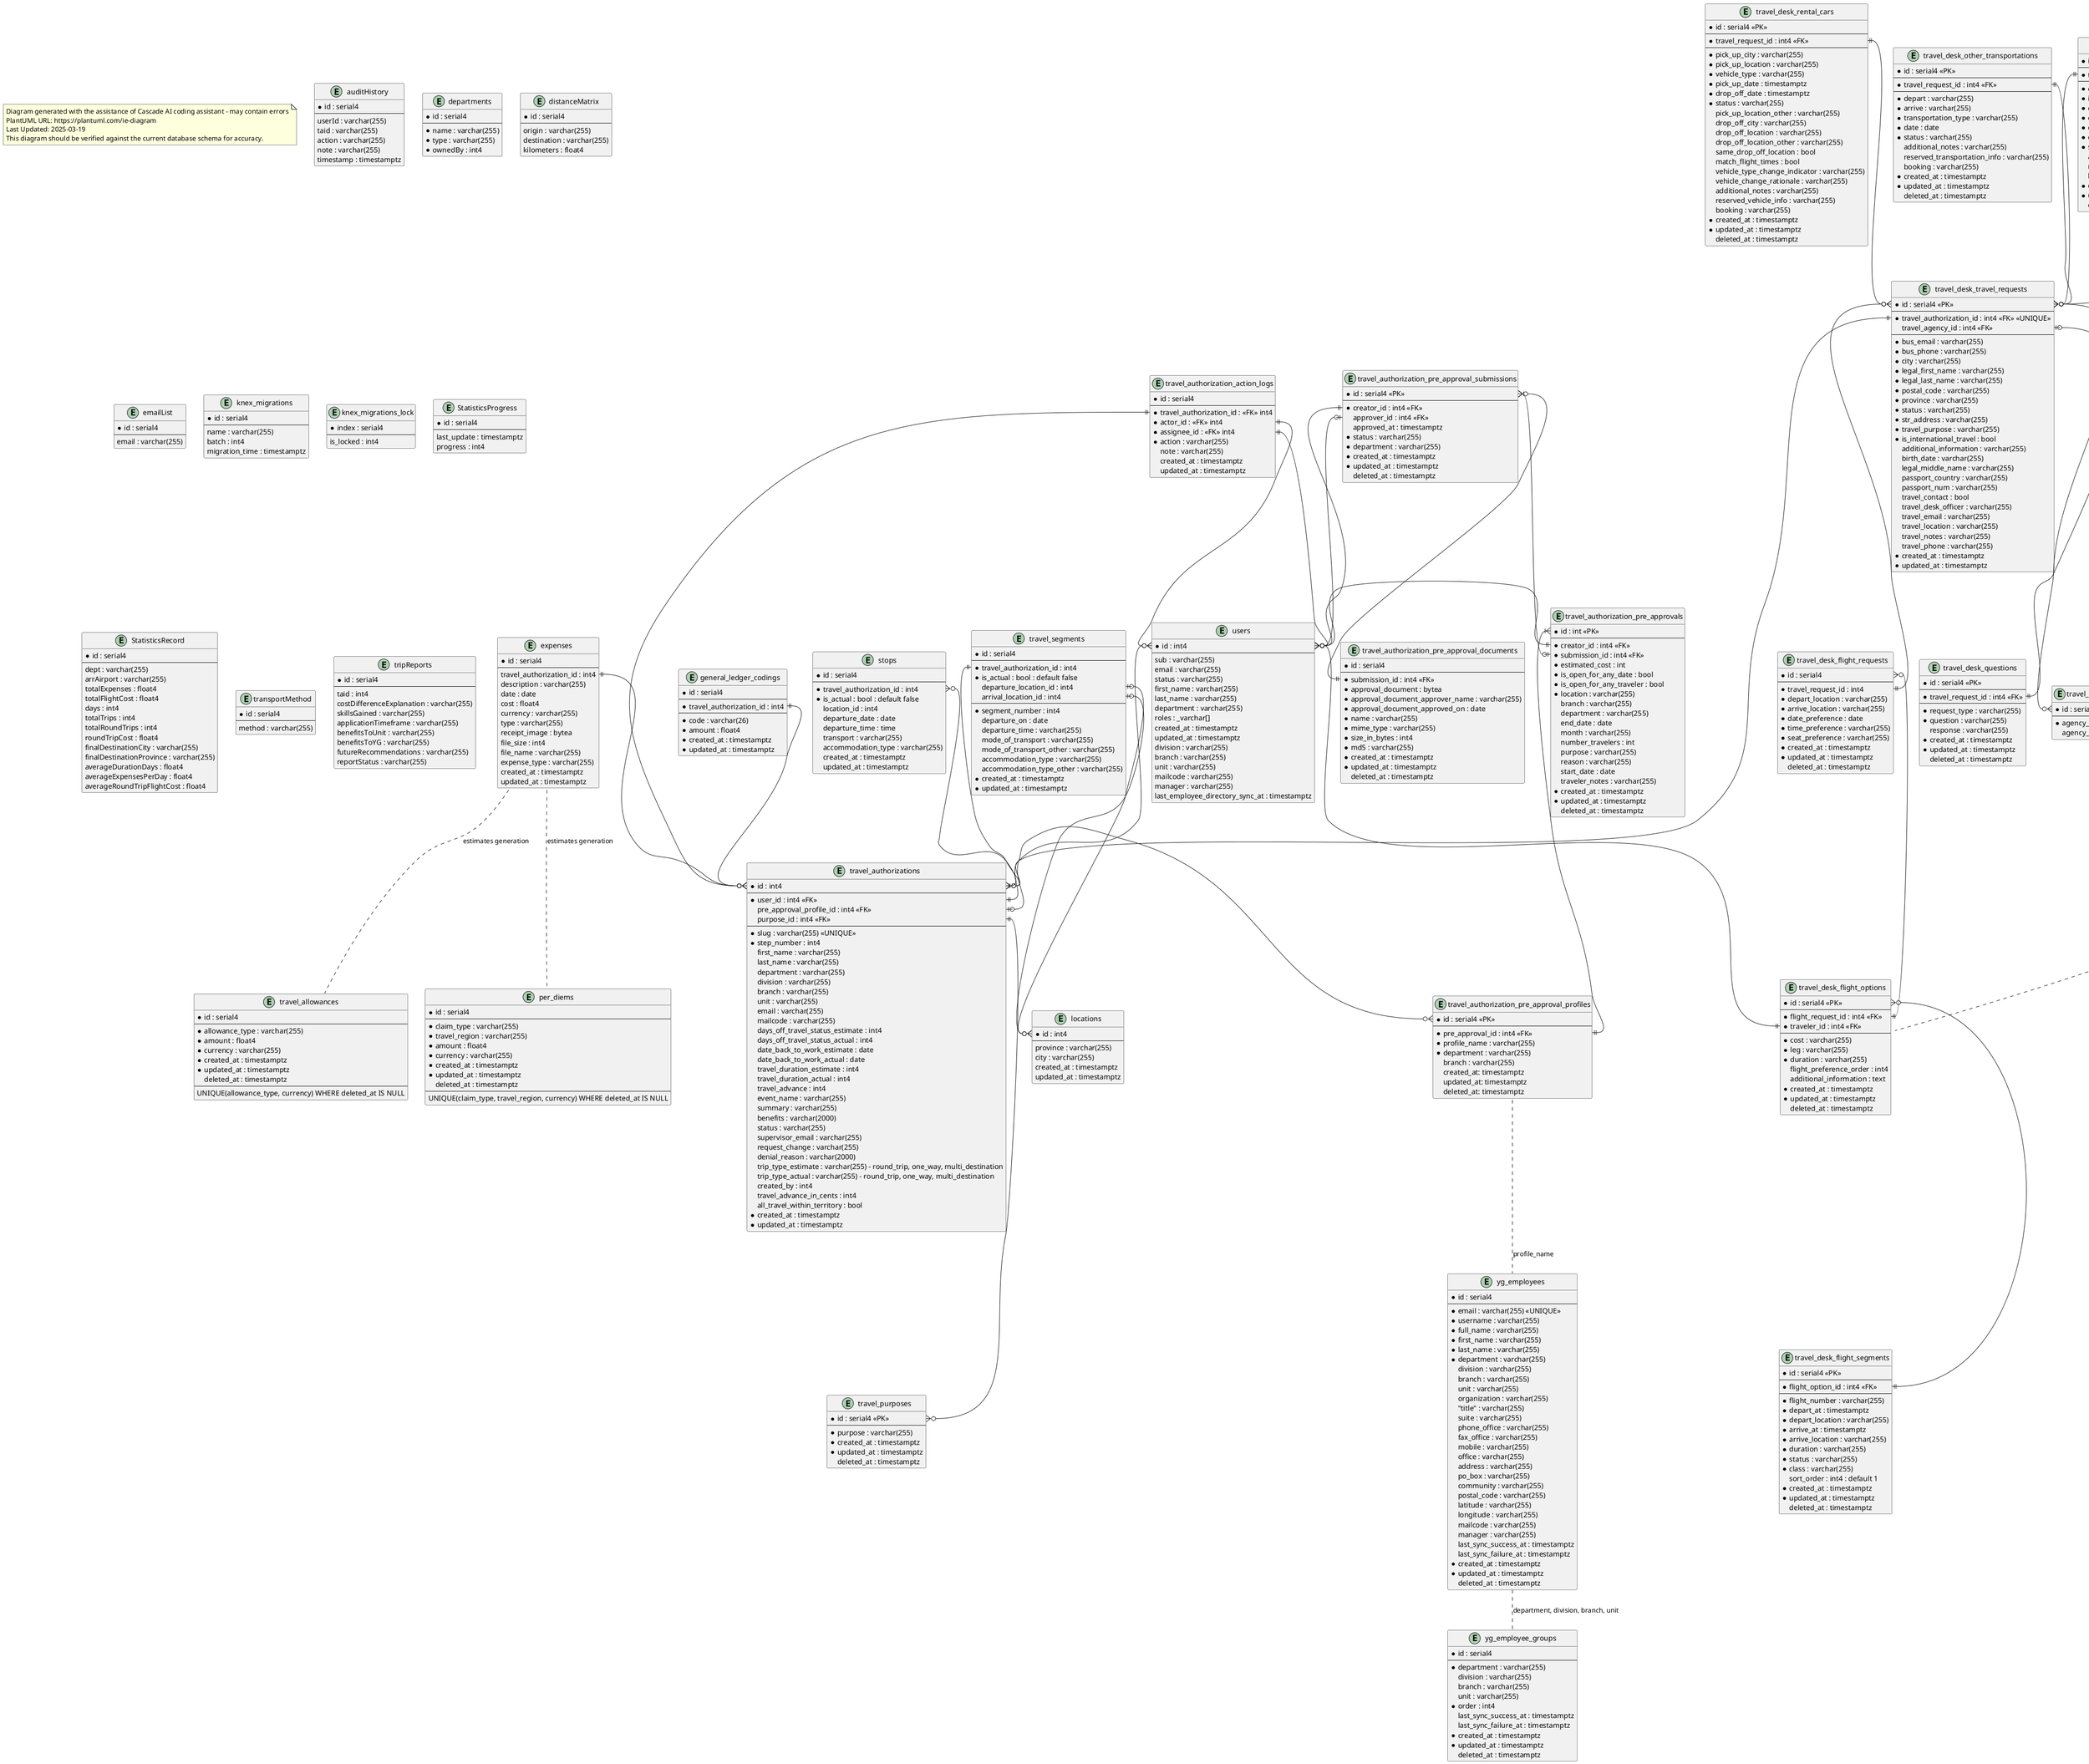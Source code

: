 @startuml Entity Relationship Diagram
top to bottom direction

note as Disclaimer
Diagram generated with the assistance of Cascade AI coding assistant - may contain errors
PlantUML URL: https://plantuml.com/ie-diagram
Last Updated: 2025-03-19
This diagram should be verified against the current database schema for accuracy.
end note

entity "auditHistory" {
  * id : serial4
  --
  userId : varchar(255)
  taid : varchar(255)
  action : varchar(255)
  note : varchar(255)
  timestamp : timestamptz
}

entity "departments" {
  * id : serial4
  --
  * name : varchar(255)
  * type : varchar(255)
  * ownedBy : int4
}

entity "distanceMatrix" {
  * id : serial4
  --
  origin : varchar(255)
  destination : varchar(255)
  kilometers : float4
}

entity "emailList" {
  * id : serial4
  --
  email : varchar(255)
}

entity "expenses" {
  * id : serial4
  --
  travel_authorization_id : int4
  description : varchar(255)
  date : date
  cost : float4
  currency : varchar(255)
  type : varchar(255)
  receipt_image : bytea
  file_size : int4
  file_name : varchar(255)
  expense_type : varchar(255)
  created_at : timestamptz
  updated_at : timestamptz
}

entity "flight_reconciliations" {
  * id : serial4 <<PK>>
  --
  * reconcilerd_id : int4 <<FK>>
  * external_trav_com_identifier : int4 <<UNIQUE>>
  * invoice_detail_segment numeric(19, 4)
  * invoice_detail_vendor_name varchar(255)
  * invoice_detail_computed_traveler_first_name varchar(255)
  * invoice_detail_computed_traveler_last_name varchar(255)
  * reconciled : bool : default false
  --
  invoice_booking_date timestamptz
  invoice_department varchar(255)
  invoice_detail_computed_agent_name varchar(255)
  segments_computed_flight_info text
  segments_computed_final_destination varchar(255)
  reconcile_period : int4
  --
  * created_at : timestamptz : default CURRENT_TIMESTAMP
  * updated_at : timestamptz : default CURRENT_TIMESTAMP
  deleted_at : timestamptz
  --
  Relates to external TravCom database table ARInvoiceDetailsNoHealth -> InvoiceDetailID
}

entity "general_ledger_codings" {
  * id : serial4
  --
  * travel_authorization_id : int4
  --
  * code : varchar(26)
  * amount : float4
  * created_at : timestamptz
  * updated_at : timestamptz
}

entity "knex_migrations" {
  * id : serial4
  --
  name : varchar(255)
  batch : int4
  migration_time : timestamptz
}

entity "knex_migrations_lock" {
  * index : serial4
  --
  is_locked : int4
}

entity "locations" {
  * id : int4
  --
  province : varchar(255)
  city : varchar(255)
  created_at : timestamptz
  updated_at : timestamptz
}

entity "per_diems" {
  * id : serial4
  --
  * claim_type : varchar(255)
  * travel_region : varchar(255)
  * amount : float4
  * currency : varchar(255)
  * created_at : timestamptz
  * updated_at : timestamptz
  deleted_at : timestamptz
  --
  UNIQUE(claim_type, travel_region, currency) WHERE deleted_at IS NULL
}

entity "StatisticsProgress" {
  * id : serial4
  --
  last_update : timestamptz
  progress : int4
}

entity "StatisticsRecord" {
  * id : serial4
  --
  dept : varchar(255)
  arrAirport : varchar(255)
  totalExpenses : float4
  totalFlightCost : float4
  days : int4
  totalTrips : int4
  totalRoundTrips : int4
  roundTripCost : float4
  finalDestinationCity : varchar(255)
  finalDestinationProvince : varchar(255)
  averageDurationDays : float4
  averageExpensesPerDay : float4
  averageRoundTripFlightCost : float4
}

entity "stops" {
  * id : serial4
  --
  * travel_authorization_id : int4
  * is_actual : bool : default false
  location_id : int4
  departure_date : date
  departure_time : time
  transport : varchar(255)
  accommodation_type : varchar(255)
  created_at : timestamptz
  updated_at : timestamptz
}

entity "transportMethod" {
  * id : serial4
  --
  method : varchar(255)
}

entity "travel_allowances" {
  * id : serial4
  --
  * allowance_type : varchar(255)
  * amount : float4
  * currency : varchar(255)
  * created_at : timestamptz
  * updated_at : timestamptz
  deleted_at : timestamptz
  --
  UNIQUE(allowance_type, currency) WHERE deleted_at IS NULL
}

entity "travel_authorization_action_logs" {
  * id : serial4
  --
  * travel_authorization_id : <<FK>> int4
  * actor_id : <<FK>> int4
  * assignee_id : <<FK>> int4
  * action : varchar(255)
  note : varchar(255)
  created_at : timestamptz
  updated_at : timestamptz
}

together {
  entity "travel_authorization_pre_approval_documents" {
    * id : serial4
    --
    * submission_id : int4 <<FK>>
    * approval_document : bytea
    * approval_document_approver_name : varchar(255)
    * approval_document_approved_on : date
    * name : varchar(255)
    * mime_type : varchar(255)
    * size_in_bytes : int4
    * md5 : varchar(255)
    * created_at : timestamptz
    * updated_at : timestamptz
    deleted_at : timestamptz
  }

  entity "travel_authorization_pre_approval_profiles" {
    * id : serial4 <<PK>>
    --
    * pre_approval_id : int4 <<FK>>
    * profile_name : varchar(255)
    * department : varchar(255)
    branch : varchar(255)
    created_at: timestamptz
    updated_at: timestamptz
    deleted_at: timestamptz
  }

  entity "travel_authorization_pre_approval_submissions" {
    * id : serial4 <<PK>>
    --
    * creator_id : int4 <<FK>>
    approver_id : int4 <<FK>>
    approved_at : timestamptz
    * status : varchar(255)
    * department : varchar(255)
    * created_at : timestamptz
    * updated_at : timestamptz
    deleted_at : timestamptz
  }

  entity "travel_authorization_pre_approvals" {
    * id : int <<PK>>
    --
    * creator_id : int4 <<FK>>
    * submission_id : int4 <<FK>>
    * estimated_cost : int
    * is_open_for_any_date : bool
    * is_open_for_any_traveler : bool
    * location : varchar(255)
    branch : varchar(255)
    department : varchar(255)
    end_date : date
    month : varchar(255)
    number_travelers : int
    purpose : varchar(255)
    reason : varchar(255)
    start_date : date
    traveler_notes : varchar(255)
    * created_at : timestamptz
    * updated_at : timestamptz
    deleted_at : timestamptz
  }
}

entity "travel_authorizations" {
  * id : int4
  --
  * user_id : int4 <<FK>>
  pre_approval_profile_id : int4 <<FK>>
  purpose_id : int4 <<FK>>
  --
  * slug : varchar(255) <<UNIQUE>>
  * step_number : int4
  first_name : varchar(255)
  last_name : varchar(255)
  department : varchar(255)
  division : varchar(255)
  branch : varchar(255)
  unit : varchar(255)
  email : varchar(255)
  mailcode : varchar(255)
  days_off_travel_status_estimate : int4
  days_off_travel_status_actual : int4
  date_back_to_work_estimate : date
  date_back_to_work_actual : date
  travel_duration_estimate : int4
  travel_duration_actual : int4
  travel_advance : int4
  event_name : varchar(255)
  summary : varchar(255)
  benefits : varchar(2000)
  status : varchar(255)
  supervisor_email : varchar(255)
  request_change : varchar(255)
  denial_reason : varchar(2000)
  trip_type_estimate : varchar(255) - round_trip, one_way, multi_destination
  trip_type_actual : varchar(255) - round_trip, one_way, multi_destination
  created_by : int4
  travel_advance_in_cents : int4
  all_travel_within_territory : bool
  * created_at : timestamptz
  * updated_at : timestamptz
}

together {
  entity "travel_desk_passenger_name_record_documents" {
    * id : serial4
    --
    * travel_desk_travel_request_id : int4 <<FK>>
    --
    pnr_document : bytea
    invoice_number : varchar(255)
    * created_at : timestamptz
    * updated_at : timestamptz
    deleted_at : timestamptz
  }

  entity "travel_desk_travel_requests" {
    * id : serial4 <<PK>>
    --
    * travel_authorization_id : int4 <<FK>> <<UNIQUE>>
    travel_agency_id : int4 <<FK>>
    --
    * bus_email : varchar(255)
    * bus_phone : varchar(255)
    * city : varchar(255)
    * legal_first_name : varchar(255)
    * legal_last_name : varchar(255)
    * postal_code : varchar(255)
    * province : varchar(255)
    * status : varchar(255)
    * str_address : varchar(255)
    * travel_purpose : varchar(255)
    * is_international_travel : bool
    additional_information : varchar(255)
    birth_date : varchar(255)
    legal_middle_name : varchar(255)
    passport_country : varchar(255)
    passport_num : varchar(255)
    travel_contact : bool
    travel_desk_officer : varchar(255)
    travel_email : varchar(255)
    travel_location : varchar(255)
    travel_notes : varchar(255)
    travel_phone : varchar(255)
    * created_at : timestamptz
    * updated_at : timestamptz
  }

  entity "travel_desk_flight_options" {
    * id : serial4 <<PK>>
    --
    * flight_request_id : int4 <<FK>>
    * traveler_id : int4 <<FK>>
    --
    *cost : varchar(255)
    * leg : varchar(255)
    * duration : varchar(255)
    flight_preference_order : int4
    additional_information : text
    * created_at : timestamptz
    * updated_at : timestamptz
    deleted_at : timestamptz
  }

  entity "travel_desk_flight_requests" {
    * id : serial4
    --
    * travel_request_id : int4
    * depart_location : varchar(255)
    * arrive_location : varchar(255)
    * date_preference : date
    * time_preference : varchar(255)
    * seat_preference : varchar(255)
    * created_at : timestamptz
    * updated_at : timestamptz
    deleted_at : timestamptz
  }

  entity "travel_desk_flight_segments" {
    * id : serial4 <<PK>>
    --
    * flight_option_id : int4 <<FK>>
    --
    * flight_number : varchar(255)
    * depart_at : timestamptz
    * depart_location : varchar(255)
    * arrive_at : timestamptz
    * arrive_location : varchar(255)
    * duration : varchar(255)
    * status : varchar(255)
    * class : varchar(255)
    sort_order : int4 : default 1
    * created_at : timestamptz
    * updated_at : timestamptz
    deleted_at : timestamptz
  }

  entity "travel_desk_hotels" {
    * id : serial4 <<PK>>
    --
    * travel_request_id : int4 <<FK>>
    --
    * city : varchar(255)
    * is_dedicated_conference_hotel_available : bool
    * conference_name : varchar(255)
    * conference_hotel_name : varchar(255)
    * check_in : date
    * check_out : date
    * status : varchar(255)
    additional_information : varchar(255)
    reserved_hotel_info : varchar(255)
    booking : varchar(255)
    * created_at : timestamptz
    * updated_at : timestamptz
    deleted_at : timestamptz
  }

  entity "travel_desk_other_transportations" {
    * id : serial4 <<PK>>
    --
    * travel_request_id : int4 <<FK>>
    --
    * depart : varchar(255)
    * arrive : varchar(255)
    * transportation_type : varchar(255)
    * date : date
    * status : varchar(255)
    additional_notes : varchar(255)
    reserved_transportation_info : varchar(255)
    booking : varchar(255)
    * created_at : timestamptz
    * updated_at : timestamptz
    deleted_at : timestamptz
  }

  entity "travel_desk_questions" {
    * id : serial4 <<PK>>
    --
    * travel_request_id : int4 <<FK>>
    --
    * request_type : varchar(255)
    * question : varchar(255)
    response : varchar(255)
    * created_at : timestamptz
    * updated_at : timestamptz
    deleted_at : timestamptz
  }

  entity "travel_desk_rental_cars" {
    * id : serial4 <<PK>>
    --
    * travel_request_id : int4 <<FK>>
    --
    * pick_up_city : varchar(255)
    * pick_up_location : varchar(255)
    * vehicle_type : varchar(255)
    * pick_up_date : timestamptz
    * drop_off_date : timestamptz
    * status : varchar(255)
    pick_up_location_other : varchar(255)
    drop_off_city : varchar(255)
    drop_off_location : varchar(255)
    drop_off_location_other : varchar(255)
    same_drop_off_location : bool
    match_flight_times : bool
    vehicle_type_change_indicator : varchar(255)
    vehicle_change_rationale : varchar(255)
    additional_notes : varchar(255)
    reserved_vehicle_info : varchar(255)
    booking : varchar(255)
    * created_at : timestamptz
    * updated_at : timestamptz
    deleted_at : timestamptz
  }

  entity "travel_desk_travel_agencies" {
    * id : serial4
    --
    * agency_name : varchar(255)
    agency_info : text
  }
}

entity "travel_purposes" {
  * id : serial4 <<PK>>
  --
  * purpose : varchar(255)
  * created_at : timestamptz
  * updated_at : timestamptz
  deleted_at : timestamptz
}

entity "travel_segments" {
  * id : serial4
  --
  * travel_authorization_id : int4
  * is_actual : bool : default false
  departure_location_id : int4
  arrival_location_id : int4
  --
  * segment_number : int4
  departure_on : date
  departure_time : varchar(255)
  mode_of_transport : varchar(255)
  mode_of_transport_other : varchar(255)
  accommodation_type : varchar(255)
  accommodation_type_other : varchar(255)
  * created_at : timestamptz
  * updated_at : timestamptz
}

entity "tripReports" {
  * id : serial4
  --
  taid : int4
  costDifferenceExplanation : varchar(255)
  skillsGained : varchar(255)
  applicationTimeframe : varchar(255)
  benefitsToUnit : varchar(255)
  benefitsToYG : varchar(255)
  futureRecommendations : varchar(255)
  reportStatus : varchar(255)
}

entity "users" {
  * id : int4
  --
  sub : varchar(255)
  email : varchar(255)
  status : varchar(255)
  first_name : varchar(255)
  last_name : varchar(255)
  department : varchar(255)
  roles : _varchar[]
  created_at : timestamptz
  updated_at : timestamptz
  division : varchar(255)
  branch : varchar(255)
  unit : varchar(255)
  mailcode : varchar(255)
  manager : varchar(255)
  last_employee_directory_sync_at : timestamptz
}


entity "yg_employee_groups" {
  * id : serial4
  --
  * department : varchar(255)
  division : varchar(255)
  branch : varchar(255)
  unit : varchar(255)
  * order : int4
  last_sync_success_at : timestamptz
  last_sync_failure_at : timestamptz
  * created_at : timestamptz
  * updated_at : timestamptz
  deleted_at : timestamptz
}

entity "yg_employees" {
  * id : serial4
  --
  * email : varchar(255) <<UNIQUE>>
  * username : varchar(255)
  * full_name : varchar(255)
  * first_name : varchar(255)
  * last_name : varchar(255)
  * department : varchar(255)
  division : varchar(255)
  branch : varchar(255)
  unit : varchar(255)
  organization : varchar(255)
  "title" : varchar(255)
  suite : varchar(255)
  phone_office : varchar(255)
  fax_office : varchar(255)
  mobile : varchar(255)
  office : varchar(255)
  address : varchar(255)
  po_box : varchar(255)
  community : varchar(255)
  postal_code : varchar(255)
  latitude : varchar(255)
  longitude : varchar(255)
  mailcode : varchar(255)
  manager : varchar(255)
  last_sync_success_at : timestamptz
  last_sync_failure_at : timestamptz
  * created_at : timestamptz
  * updated_at : timestamptz
  deleted_at : timestamptz
}

namespace external #LightGrey {
  entity "ARInvoicesNoHealth" {
    * InvoiceID : decimal(18,0) <<PK>>
    --
    * InvoiceNumber : nvarchar(10)
    --
    ProfileNumber : nvarchar(10)
    ProfileName : nvarchar(50)
    Department : nvarchar(30)
    BookingDate : datetime2
    SystemDate : datetime2
    Description : nvarchar(50)
    InvoiceRemarks : nvarchar(MAX)
    --
    From the TravCom database, supports flight_reconciliations.
  }
}

' Relationships
expenses .. per_diems : estimates generation
expenses .. travel_allowances : estimates generation
flight_reconciliations .. travel_desk_flight_options : flight bookings
travel_authorization_pre_approval_profiles .. yg_employees : profile_name
yg_employees .. yg_employee_groups : department, division, branch, unit

expenses::travel_authorization_id ||--o{ travel_authorizations::id
general_ledger_codings::travel_authorization_id ||--o{ travel_authorizations::id
stops::travel_authorization_id }o--|| travel_authorizations::id
travel_authorization_action_logs::actor_id ||--o{ users::id
travel_authorization_action_logs::assignee_id ||--o{ users::id
travel_authorization_action_logs::travel_authorization_id ||--o{ travel_authorizations::id
travel_authorization_pre_approval_submissions::approver_id |o--o{ users::id
travel_authorization_pre_approval_submissions::creator_id ||--o{ users::id
travel_authorization_pre_approval_submissions::id }o--|| travel_authorization_pre_approval_documents::submission_id
travel_authorization_pre_approval_submissions::id }|--o| travel_authorization_pre_approvals::submission_id
travel_authorization_pre_approvals::id }|--|| travel_authorization_pre_approval_profiles::pre_approval_id
travel_authorization_pre_approvals::creator_id ||--o{ users::id
travel_authorizations::pre_approval_profile_id |o--o{ travel_authorization_pre_approval_profiles::id
travel_authorizations::purpose_id ||--o{ travel_purposes::id
travel_desk_flight_options::id }o--|| travel_desk_flight_segments::flight_option_id
travel_desk_flight_requests::id }o--|| travel_desk_flight_options::flight_request_id
travel_desk_hotels::travel_request_id ||--o{ travel_desk_travel_requests::id
travel_desk_other_transportations::travel_request_id ||--o{ travel_desk_travel_requests::id
travel_desk_passenger_name_record_documents::travel_desk_travel_request_id ||--o{ travel_desk_travel_requests::id
travel_desk_rental_cars::travel_request_id ||--o{ travel_desk_travel_requests::id
travel_desk_travel_requests::id }o--|| travel_desk_flight_requests::travel_request_id
travel_desk_travel_requests::id }o--|| travel_desk_questions::travel_request_id
travel_desk_travel_requests::travel_agency_id |o--o{ travel_desk_travel_agencies::id
travel_desk_travel_requests::travel_authorization_id ||--o{ travel_authorizations::id
travel_segments::arrival_location_id |o--o{ locations::id
travel_segments::departure_location_id |o--o{ locations::id
travel_segments::travel_authorization_id ||--o{ travel_authorizations::id
users::id }o--|| travel_authorizations::user_id
users::id }o--|| travel_desk_flight_options::traveler_id

flight_reconciliations::external_trav_com_identifier ||..o{ external.ARInvoicesNoHealth::InvoiceNumber
@enduml
